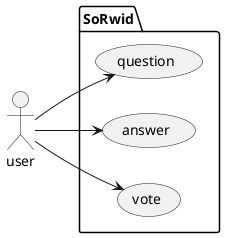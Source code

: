 @startuml
left to right direction
actor user as u
package SoRwid{
  usecase question as q
  usecase answer as a
  usecase vote as v
}
u-->q
u-->a
u-->v
@enduml
